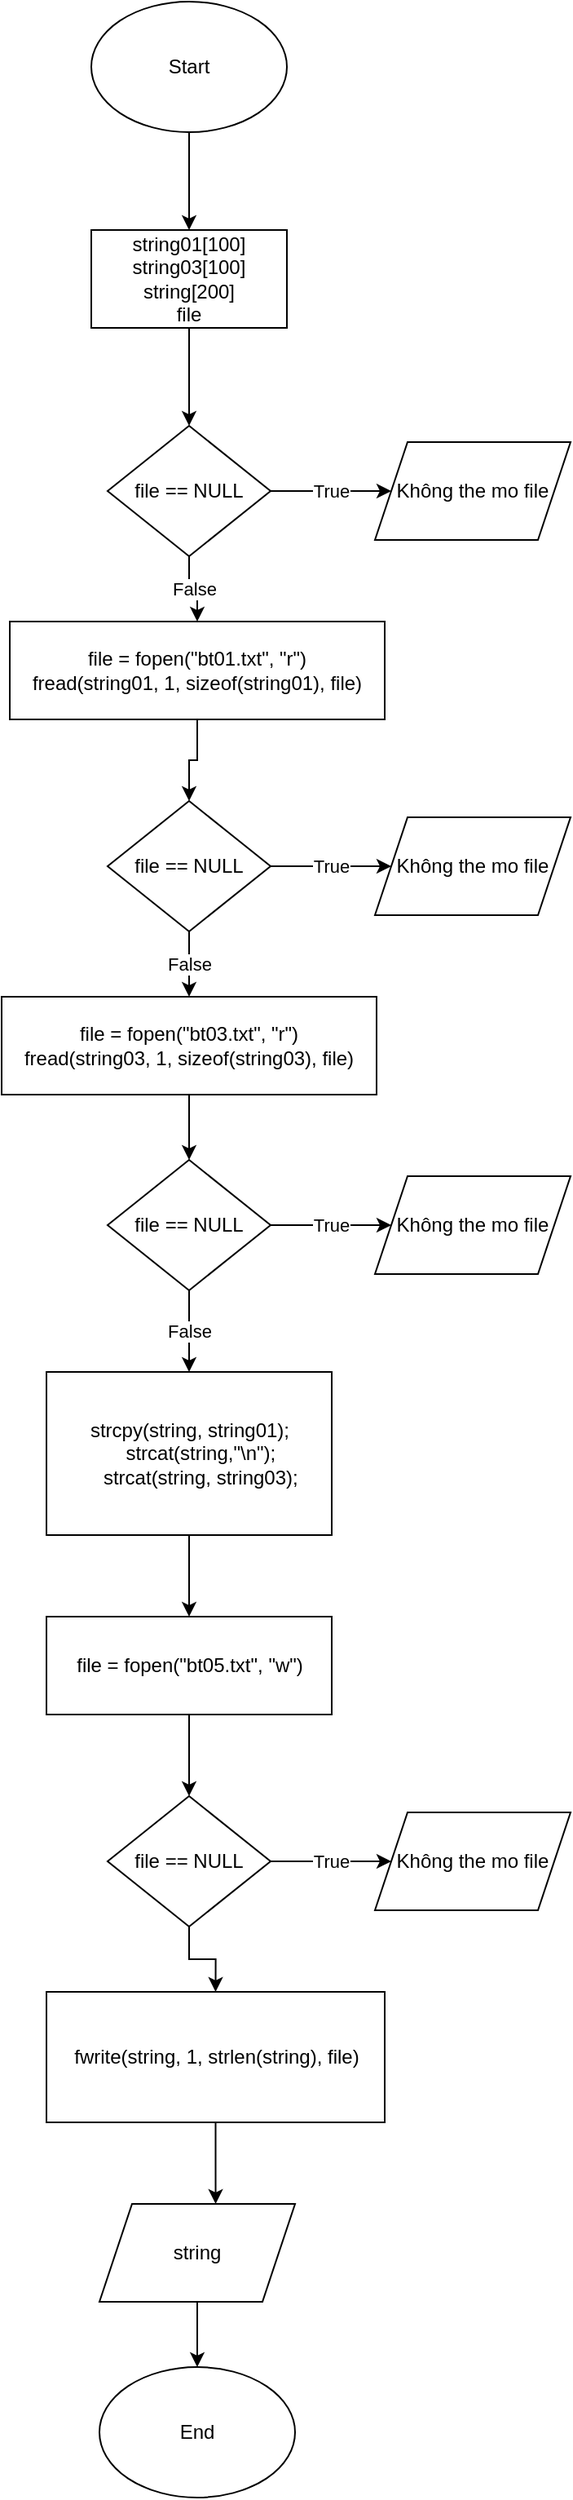 <mxfile version="20.8.16" type="device"><diagram id="C5RBs43oDa-KdzZeNtuy" name="Page-1"><mxGraphModel dx="393" dy="511" grid="1" gridSize="10" guides="1" tooltips="1" connect="1" arrows="1" fold="1" page="1" pageScale="1" pageWidth="827" pageHeight="1169" math="0" shadow="0"><root><mxCell id="WIyWlLk6GJQsqaUBKTNV-0"/><mxCell id="WIyWlLk6GJQsqaUBKTNV-1" parent="WIyWlLk6GJQsqaUBKTNV-0"/><mxCell id="UtUYrC-GCCOfNHNY1yEc-4" style="edgeStyle=orthogonalEdgeStyle;rounded=0;orthogonalLoop=1;jettySize=auto;html=1;" edge="1" parent="WIyWlLk6GJQsqaUBKTNV-1" source="UtUYrC-GCCOfNHNY1yEc-0" target="UtUYrC-GCCOfNHNY1yEc-1"><mxGeometry relative="1" as="geometry"/></mxCell><mxCell id="UtUYrC-GCCOfNHNY1yEc-0" value="Start" style="ellipse;whiteSpace=wrap;html=1;" vertex="1" parent="WIyWlLk6GJQsqaUBKTNV-1"><mxGeometry x="180" y="30" width="120" height="80" as="geometry"/></mxCell><mxCell id="UtUYrC-GCCOfNHNY1yEc-3" style="edgeStyle=orthogonalEdgeStyle;rounded=0;orthogonalLoop=1;jettySize=auto;html=1;entryX=0.5;entryY=0;entryDx=0;entryDy=0;" edge="1" parent="WIyWlLk6GJQsqaUBKTNV-1" source="UtUYrC-GCCOfNHNY1yEc-1" target="UtUYrC-GCCOfNHNY1yEc-2"><mxGeometry relative="1" as="geometry"/></mxCell><mxCell id="UtUYrC-GCCOfNHNY1yEc-1" value="string01[100]&lt;br&gt;string03[100]&lt;br&gt;string[200]&lt;br&gt;file" style="rounded=0;whiteSpace=wrap;html=1;" vertex="1" parent="WIyWlLk6GJQsqaUBKTNV-1"><mxGeometry x="180" y="170" width="120" height="60" as="geometry"/></mxCell><mxCell id="UtUYrC-GCCOfNHNY1yEc-23" style="edgeStyle=orthogonalEdgeStyle;rounded=0;orthogonalLoop=1;jettySize=auto;html=1;" edge="1" parent="WIyWlLk6GJQsqaUBKTNV-1" source="UtUYrC-GCCOfNHNY1yEc-7" target="UtUYrC-GCCOfNHNY1yEc-13"><mxGeometry relative="1" as="geometry"/></mxCell><mxCell id="UtUYrC-GCCOfNHNY1yEc-7" value="file = fopen(&quot;bt01.txt&quot;, &quot;r&quot;)&lt;br&gt;fread(string01, 1, sizeof(string01), file)" style="rounded=0;whiteSpace=wrap;html=1;" vertex="1" parent="WIyWlLk6GJQsqaUBKTNV-1"><mxGeometry x="130" y="410" width="230" height="60" as="geometry"/></mxCell><mxCell id="UtUYrC-GCCOfNHNY1yEc-20" style="edgeStyle=orthogonalEdgeStyle;rounded=0;orthogonalLoop=1;jettySize=auto;html=1;entryX=0.5;entryY=0;entryDx=0;entryDy=0;" edge="1" parent="WIyWlLk6GJQsqaUBKTNV-1" source="UtUYrC-GCCOfNHNY1yEc-9" target="UtUYrC-GCCOfNHNY1yEc-17"><mxGeometry relative="1" as="geometry"/></mxCell><mxCell id="UtUYrC-GCCOfNHNY1yEc-9" value="file = fopen(&quot;bt03.txt&quot;, &quot;r&quot;)&lt;br&gt;fread(string03, 1, sizeof(string03), file)" style="rounded=0;whiteSpace=wrap;html=1;" vertex="1" parent="WIyWlLk6GJQsqaUBKTNV-1"><mxGeometry x="125" y="640" width="230" height="60" as="geometry"/></mxCell><mxCell id="UtUYrC-GCCOfNHNY1yEc-26" style="edgeStyle=orthogonalEdgeStyle;rounded=0;orthogonalLoop=1;jettySize=auto;html=1;entryX=0.5;entryY=0;entryDx=0;entryDy=0;" edge="1" parent="WIyWlLk6GJQsqaUBKTNV-1" source="UtUYrC-GCCOfNHNY1yEc-10" target="UtUYrC-GCCOfNHNY1yEc-25"><mxGeometry relative="1" as="geometry"/></mxCell><mxCell id="UtUYrC-GCCOfNHNY1yEc-10" value="strcpy(string, string01);&#10;    strcat(string,&quot;\n&quot;);&#10;    strcat(string, string03);" style="rounded=0;whiteSpace=wrap;html=1;" vertex="1" parent="WIyWlLk6GJQsqaUBKTNV-1"><mxGeometry x="152.5" y="870" width="175" height="100" as="geometry"/></mxCell><mxCell id="UtUYrC-GCCOfNHNY1yEc-11" value="" style="group" vertex="1" connectable="0" parent="WIyWlLk6GJQsqaUBKTNV-1"><mxGeometry x="190" y="290" width="284" height="80" as="geometry"/></mxCell><mxCell id="UtUYrC-GCCOfNHNY1yEc-2" value="file == NULL" style="rhombus;whiteSpace=wrap;html=1;" vertex="1" parent="UtUYrC-GCCOfNHNY1yEc-11"><mxGeometry width="100" height="80" as="geometry"/></mxCell><mxCell id="UtUYrC-GCCOfNHNY1yEc-5" value="Không the mo file" style="shape=parallelogram;perimeter=parallelogramPerimeter;whiteSpace=wrap;html=1;fixedSize=1;" vertex="1" parent="UtUYrC-GCCOfNHNY1yEc-11"><mxGeometry x="164" y="10" width="120" height="60" as="geometry"/></mxCell><mxCell id="UtUYrC-GCCOfNHNY1yEc-6" value="True" style="edgeStyle=orthogonalEdgeStyle;rounded=0;orthogonalLoop=1;jettySize=auto;html=1;entryX=0;entryY=0.5;entryDx=0;entryDy=0;" edge="1" parent="UtUYrC-GCCOfNHNY1yEc-11" source="UtUYrC-GCCOfNHNY1yEc-2" target="UtUYrC-GCCOfNHNY1yEc-5"><mxGeometry relative="1" as="geometry"/></mxCell><mxCell id="UtUYrC-GCCOfNHNY1yEc-12" value="" style="group" vertex="1" connectable="0" parent="WIyWlLk6GJQsqaUBKTNV-1"><mxGeometry x="190" y="520" width="284" height="80" as="geometry"/></mxCell><mxCell id="UtUYrC-GCCOfNHNY1yEc-13" value="file == NULL" style="rhombus;whiteSpace=wrap;html=1;" vertex="1" parent="UtUYrC-GCCOfNHNY1yEc-12"><mxGeometry width="100" height="80" as="geometry"/></mxCell><mxCell id="UtUYrC-GCCOfNHNY1yEc-14" value="Không the mo file" style="shape=parallelogram;perimeter=parallelogramPerimeter;whiteSpace=wrap;html=1;fixedSize=1;" vertex="1" parent="UtUYrC-GCCOfNHNY1yEc-12"><mxGeometry x="164" y="10" width="120" height="60" as="geometry"/></mxCell><mxCell id="UtUYrC-GCCOfNHNY1yEc-15" value="True" style="edgeStyle=orthogonalEdgeStyle;rounded=0;orthogonalLoop=1;jettySize=auto;html=1;entryX=0;entryY=0.5;entryDx=0;entryDy=0;" edge="1" parent="UtUYrC-GCCOfNHNY1yEc-12" source="UtUYrC-GCCOfNHNY1yEc-13" target="UtUYrC-GCCOfNHNY1yEc-14"><mxGeometry relative="1" as="geometry"/></mxCell><mxCell id="UtUYrC-GCCOfNHNY1yEc-16" value="" style="group" vertex="1" connectable="0" parent="WIyWlLk6GJQsqaUBKTNV-1"><mxGeometry x="190" y="740" width="284" height="80" as="geometry"/></mxCell><mxCell id="UtUYrC-GCCOfNHNY1yEc-17" value="file == NULL" style="rhombus;whiteSpace=wrap;html=1;" vertex="1" parent="UtUYrC-GCCOfNHNY1yEc-16"><mxGeometry width="100" height="80" as="geometry"/></mxCell><mxCell id="UtUYrC-GCCOfNHNY1yEc-18" value="Không the mo file" style="shape=parallelogram;perimeter=parallelogramPerimeter;whiteSpace=wrap;html=1;fixedSize=1;" vertex="1" parent="UtUYrC-GCCOfNHNY1yEc-16"><mxGeometry x="164" y="10" width="120" height="60" as="geometry"/></mxCell><mxCell id="UtUYrC-GCCOfNHNY1yEc-19" value="True" style="edgeStyle=orthogonalEdgeStyle;rounded=0;orthogonalLoop=1;jettySize=auto;html=1;entryX=0;entryY=0.5;entryDx=0;entryDy=0;" edge="1" parent="UtUYrC-GCCOfNHNY1yEc-16" source="UtUYrC-GCCOfNHNY1yEc-17" target="UtUYrC-GCCOfNHNY1yEc-18"><mxGeometry relative="1" as="geometry"/></mxCell><mxCell id="UtUYrC-GCCOfNHNY1yEc-21" value="False" style="edgeStyle=orthogonalEdgeStyle;rounded=0;orthogonalLoop=1;jettySize=auto;html=1;" edge="1" parent="WIyWlLk6GJQsqaUBKTNV-1" source="UtUYrC-GCCOfNHNY1yEc-17" target="UtUYrC-GCCOfNHNY1yEc-10"><mxGeometry relative="1" as="geometry"/></mxCell><mxCell id="UtUYrC-GCCOfNHNY1yEc-22" value="False" style="edgeStyle=orthogonalEdgeStyle;rounded=0;orthogonalLoop=1;jettySize=auto;html=1;" edge="1" parent="WIyWlLk6GJQsqaUBKTNV-1" source="UtUYrC-GCCOfNHNY1yEc-13" target="UtUYrC-GCCOfNHNY1yEc-9"><mxGeometry relative="1" as="geometry"/></mxCell><mxCell id="UtUYrC-GCCOfNHNY1yEc-24" value="False" style="edgeStyle=orthogonalEdgeStyle;rounded=0;orthogonalLoop=1;jettySize=auto;html=1;exitX=0.5;exitY=1;exitDx=0;exitDy=0;" edge="1" parent="WIyWlLk6GJQsqaUBKTNV-1" source="UtUYrC-GCCOfNHNY1yEc-2" target="UtUYrC-GCCOfNHNY1yEc-7"><mxGeometry relative="1" as="geometry"/></mxCell><mxCell id="UtUYrC-GCCOfNHNY1yEc-31" style="edgeStyle=orthogonalEdgeStyle;rounded=0;orthogonalLoop=1;jettySize=auto;html=1;entryX=0.5;entryY=0;entryDx=0;entryDy=0;" edge="1" parent="WIyWlLk6GJQsqaUBKTNV-1" source="UtUYrC-GCCOfNHNY1yEc-25" target="UtUYrC-GCCOfNHNY1yEc-28"><mxGeometry relative="1" as="geometry"/></mxCell><mxCell id="UtUYrC-GCCOfNHNY1yEc-25" value="file = fopen(&quot;bt05.txt&quot;, &quot;w&quot;)" style="rounded=0;whiteSpace=wrap;html=1;" vertex="1" parent="WIyWlLk6GJQsqaUBKTNV-1"><mxGeometry x="152.5" y="1020" width="175" height="60" as="geometry"/></mxCell><mxCell id="UtUYrC-GCCOfNHNY1yEc-27" value="" style="group" vertex="1" connectable="0" parent="WIyWlLk6GJQsqaUBKTNV-1"><mxGeometry x="190" y="1130" width="284" height="80" as="geometry"/></mxCell><mxCell id="UtUYrC-GCCOfNHNY1yEc-28" value="file == NULL" style="rhombus;whiteSpace=wrap;html=1;" vertex="1" parent="UtUYrC-GCCOfNHNY1yEc-27"><mxGeometry width="100" height="80" as="geometry"/></mxCell><mxCell id="UtUYrC-GCCOfNHNY1yEc-29" value="Không the mo file" style="shape=parallelogram;perimeter=parallelogramPerimeter;whiteSpace=wrap;html=1;fixedSize=1;" vertex="1" parent="UtUYrC-GCCOfNHNY1yEc-27"><mxGeometry x="164" y="10" width="120" height="60" as="geometry"/></mxCell><mxCell id="UtUYrC-GCCOfNHNY1yEc-30" value="True" style="edgeStyle=orthogonalEdgeStyle;rounded=0;orthogonalLoop=1;jettySize=auto;html=1;entryX=0;entryY=0.5;entryDx=0;entryDy=0;" edge="1" parent="UtUYrC-GCCOfNHNY1yEc-27" source="UtUYrC-GCCOfNHNY1yEc-28" target="UtUYrC-GCCOfNHNY1yEc-29"><mxGeometry relative="1" as="geometry"/></mxCell><mxCell id="UtUYrC-GCCOfNHNY1yEc-35" style="edgeStyle=orthogonalEdgeStyle;rounded=0;orthogonalLoop=1;jettySize=auto;html=1;entryX=0.594;entryY=0;entryDx=0;entryDy=0;entryPerimeter=0;" edge="1" parent="WIyWlLk6GJQsqaUBKTNV-1" source="UtUYrC-GCCOfNHNY1yEc-32" target="UtUYrC-GCCOfNHNY1yEc-34"><mxGeometry relative="1" as="geometry"/></mxCell><mxCell id="UtUYrC-GCCOfNHNY1yEc-32" value="fwrite(string, 1, strlen(string), file)" style="rounded=0;whiteSpace=wrap;html=1;" vertex="1" parent="WIyWlLk6GJQsqaUBKTNV-1"><mxGeometry x="152.5" y="1250" width="207.5" height="80" as="geometry"/></mxCell><mxCell id="UtUYrC-GCCOfNHNY1yEc-33" style="edgeStyle=orthogonalEdgeStyle;rounded=0;orthogonalLoop=1;jettySize=auto;html=1;entryX=0.5;entryY=0;entryDx=0;entryDy=0;" edge="1" parent="WIyWlLk6GJQsqaUBKTNV-1" source="UtUYrC-GCCOfNHNY1yEc-28" target="UtUYrC-GCCOfNHNY1yEc-32"><mxGeometry relative="1" as="geometry"/></mxCell><mxCell id="UtUYrC-GCCOfNHNY1yEc-37" style="edgeStyle=orthogonalEdgeStyle;rounded=0;orthogonalLoop=1;jettySize=auto;html=1;" edge="1" parent="WIyWlLk6GJQsqaUBKTNV-1" source="UtUYrC-GCCOfNHNY1yEc-34" target="UtUYrC-GCCOfNHNY1yEc-36"><mxGeometry relative="1" as="geometry"/></mxCell><mxCell id="UtUYrC-GCCOfNHNY1yEc-34" value="string" style="shape=parallelogram;perimeter=parallelogramPerimeter;whiteSpace=wrap;html=1;fixedSize=1;" vertex="1" parent="WIyWlLk6GJQsqaUBKTNV-1"><mxGeometry x="185" y="1380" width="120" height="60" as="geometry"/></mxCell><mxCell id="UtUYrC-GCCOfNHNY1yEc-36" value="End" style="ellipse;whiteSpace=wrap;html=1;" vertex="1" parent="WIyWlLk6GJQsqaUBKTNV-1"><mxGeometry x="185" y="1480" width="120" height="80" as="geometry"/></mxCell></root></mxGraphModel></diagram></mxfile>